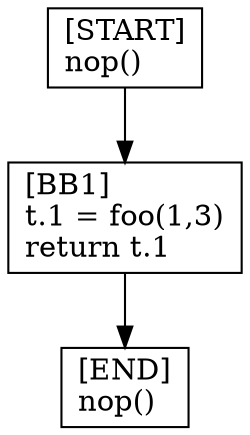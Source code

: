 digraph {
  node [shape=box]
  END [label="[END]\lnop()\l"];
  START [label="[START]\lnop()\l"];
  BB1 [label="[BB1]\lt.1 = foo(1,3)\lreturn t.1\l"];
  START -> BB1;
  BB1 -> END;
}
